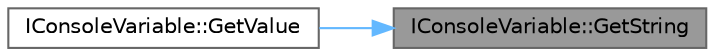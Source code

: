 digraph "IConsoleVariable::GetString"
{
 // INTERACTIVE_SVG=YES
 // LATEX_PDF_SIZE
  bgcolor="transparent";
  edge [fontname=Helvetica,fontsize=10,labelfontname=Helvetica,labelfontsize=10];
  node [fontname=Helvetica,fontsize=10,shape=box,height=0.2,width=0.4];
  rankdir="RL";
  Node1 [id="Node000001",label="IConsoleVariable::GetString",height=0.2,width=0.4,color="gray40", fillcolor="grey60", style="filled", fontcolor="black",tooltip="Get the internal value as string (works on all types)."];
  Node1 -> Node2 [id="edge1_Node000001_Node000002",dir="back",color="steelblue1",style="solid",tooltip=" "];
  Node2 [id="Node000002",label="IConsoleVariable::GetValue",height=0.2,width=0.4,color="grey40", fillcolor="white", style="filled",URL="$d9/d22/classIConsoleVariable.html#a13e2b2065409f671fe0d264df38e4d3b",tooltip=" "];
}
